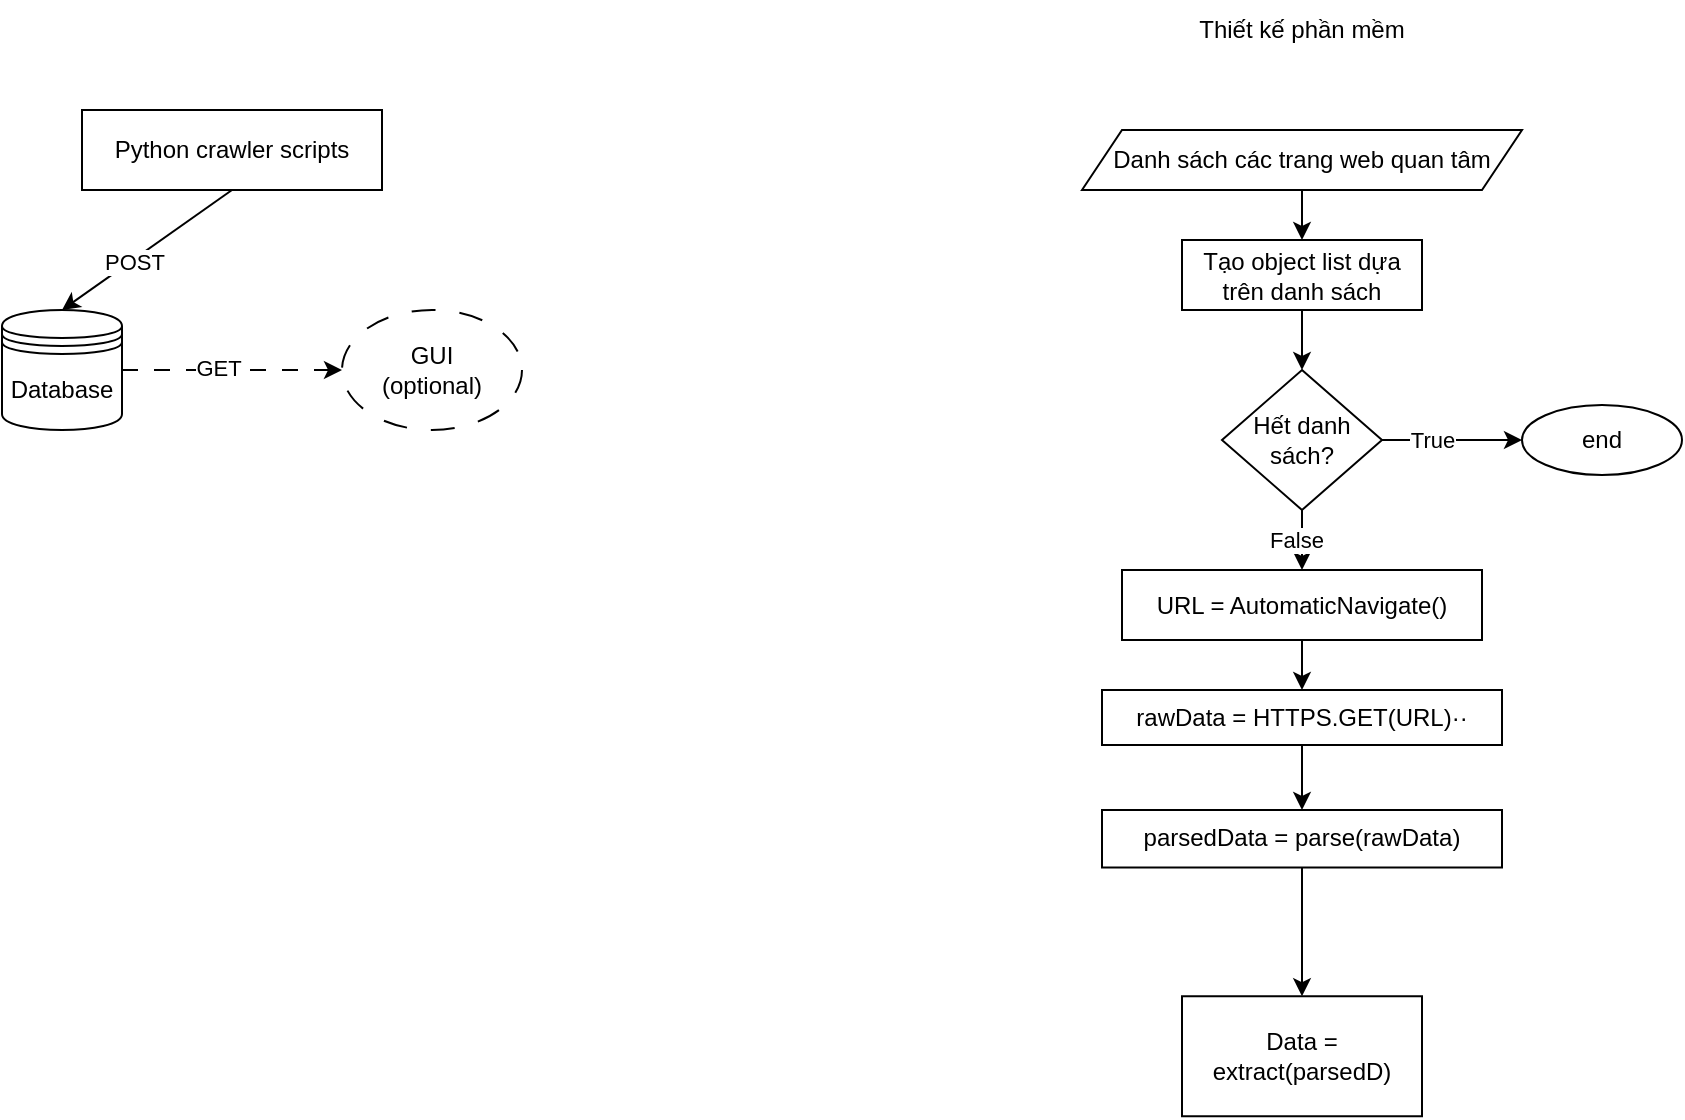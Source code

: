 <mxfile version="22.1.0" type="onedrive">
  <diagram name="Trang-1" id="5WV4MQQxeIl1H3Orz1zv">
    <mxGraphModel grid="0" page="1" gridSize="10" guides="1" tooltips="1" connect="1" arrows="1" fold="1" pageScale="1" pageWidth="827" pageHeight="1169" math="0" shadow="0">
      <root>
        <mxCell id="0" />
        <mxCell id="1" parent="0" />
        <mxCell id="jqXzLlkBRZnGJUWsGh61-8" style="edgeStyle=orthogonalEdgeStyle;rounded=0;orthogonalLoop=1;jettySize=auto;html=1;entryX=0;entryY=0.5;entryDx=0;entryDy=0;dashed=1;dashPattern=8 8;" edge="1" parent="1" source="jqXzLlkBRZnGJUWsGh61-2" target="jqXzLlkBRZnGJUWsGh61-4">
          <mxGeometry relative="1" as="geometry" />
        </mxCell>
        <mxCell id="jqXzLlkBRZnGJUWsGh61-9" value="GET" style="edgeLabel;html=1;align=center;verticalAlign=middle;resizable=0;points=[];" connectable="0" vertex="1" parent="jqXzLlkBRZnGJUWsGh61-8">
          <mxGeometry x="-0.138" y="1" relative="1" as="geometry">
            <mxPoint as="offset" />
          </mxGeometry>
        </mxCell>
        <mxCell id="jqXzLlkBRZnGJUWsGh61-2" value="Database" style="shape=datastore;whiteSpace=wrap;html=1;" vertex="1" parent="1">
          <mxGeometry x="180" y="210" width="60" height="60" as="geometry" />
        </mxCell>
        <mxCell id="jqXzLlkBRZnGJUWsGh61-3" value="Python crawler scripts" style="rounded=0;whiteSpace=wrap;html=1;" vertex="1" parent="1">
          <mxGeometry x="220" y="110" width="150" height="40" as="geometry" />
        </mxCell>
        <mxCell id="jqXzLlkBRZnGJUWsGh61-4" value="GUI&lt;br&gt;(optional)" style="ellipse;whiteSpace=wrap;html=1;dashed=1;dashPattern=12 12;" vertex="1" parent="1">
          <mxGeometry x="350" y="210" width="90" height="60" as="geometry" />
        </mxCell>
        <mxCell id="jqXzLlkBRZnGJUWsGh61-6" value="" style="endArrow=classic;html=1;rounded=0;entryX=0.5;entryY=0;entryDx=0;entryDy=0;exitX=0.5;exitY=1;exitDx=0;exitDy=0;" edge="1" parent="1" source="jqXzLlkBRZnGJUWsGh61-3" target="jqXzLlkBRZnGJUWsGh61-2">
          <mxGeometry width="50" height="50" relative="1" as="geometry">
            <mxPoint x="410" y="210" as="sourcePoint" />
            <mxPoint x="460" y="160" as="targetPoint" />
          </mxGeometry>
        </mxCell>
        <mxCell id="jqXzLlkBRZnGJUWsGh61-7" value="POST" style="edgeLabel;html=1;align=center;verticalAlign=middle;resizable=0;points=[];" connectable="0" vertex="1" parent="jqXzLlkBRZnGJUWsGh61-6">
          <mxGeometry x="0.162" y="1" relative="1" as="geometry">
            <mxPoint as="offset" />
          </mxGeometry>
        </mxCell>
        <mxCell id="jqXzLlkBRZnGJUWsGh61-10" value="Thiết kế phần mềm" style="text;html=1;strokeColor=none;fillColor=none;align=center;verticalAlign=middle;whiteSpace=wrap;rounded=0;" vertex="1" parent="1">
          <mxGeometry x="770" y="55" width="120" height="30" as="geometry" />
        </mxCell>
        <mxCell id="jqXzLlkBRZnGJUWsGh61-13" value="" style="edgeStyle=orthogonalEdgeStyle;rounded=0;orthogonalLoop=1;jettySize=auto;html=1;" edge="1" parent="1" source="jqXzLlkBRZnGJUWsGh61-11" target="jqXzLlkBRZnGJUWsGh61-12">
          <mxGeometry relative="1" as="geometry" />
        </mxCell>
        <mxCell id="jqXzLlkBRZnGJUWsGh61-11" value="Danh sách các trang web quan tâm" style="shape=parallelogram;perimeter=parallelogramPerimeter;whiteSpace=wrap;html=1;fixedSize=1;" vertex="1" parent="1">
          <mxGeometry x="720" y="120" width="220" height="30" as="geometry" />
        </mxCell>
        <mxCell id="jqXzLlkBRZnGJUWsGh61-15" value="" style="edgeStyle=orthogonalEdgeStyle;rounded=0;orthogonalLoop=1;jettySize=auto;html=1;" edge="1" parent="1" source="jqXzLlkBRZnGJUWsGh61-12" target="jqXzLlkBRZnGJUWsGh61-14">
          <mxGeometry relative="1" as="geometry" />
        </mxCell>
        <mxCell id="jqXzLlkBRZnGJUWsGh61-12" value="Tạo object list dựa trên danh sách" style="whiteSpace=wrap;html=1;" vertex="1" parent="1">
          <mxGeometry x="770" y="175" width="120" height="35" as="geometry" />
        </mxCell>
        <mxCell id="jqXzLlkBRZnGJUWsGh61-17" value="" style="edgeStyle=orthogonalEdgeStyle;rounded=0;orthogonalLoop=1;jettySize=auto;html=1;" edge="1" parent="1" source="jqXzLlkBRZnGJUWsGh61-14" target="jqXzLlkBRZnGJUWsGh61-16">
          <mxGeometry relative="1" as="geometry" />
        </mxCell>
        <mxCell id="jqXzLlkBRZnGJUWsGh61-21" value="False" style="edgeLabel;html=1;align=center;verticalAlign=middle;resizable=0;points=[];" connectable="0" vertex="1" parent="jqXzLlkBRZnGJUWsGh61-17">
          <mxGeometry x="-0.393" y="-3" relative="1" as="geometry">
            <mxPoint as="offset" />
          </mxGeometry>
        </mxCell>
        <mxCell id="jqXzLlkBRZnGJUWsGh61-19" value="" style="edgeStyle=orthogonalEdgeStyle;rounded=0;orthogonalLoop=1;jettySize=auto;html=1;" edge="1" parent="1" source="jqXzLlkBRZnGJUWsGh61-14" target="jqXzLlkBRZnGJUWsGh61-18">
          <mxGeometry relative="1" as="geometry" />
        </mxCell>
        <mxCell id="jqXzLlkBRZnGJUWsGh61-20" value="True" style="edgeLabel;html=1;align=center;verticalAlign=middle;resizable=0;points=[];" connectable="0" vertex="1" parent="jqXzLlkBRZnGJUWsGh61-19">
          <mxGeometry x="-0.279" relative="1" as="geometry">
            <mxPoint as="offset" />
          </mxGeometry>
        </mxCell>
        <mxCell id="jqXzLlkBRZnGJUWsGh61-14" value="Hết danh sách?" style="rhombus;whiteSpace=wrap;html=1;" vertex="1" parent="1">
          <mxGeometry x="790" y="240" width="80" height="70" as="geometry" />
        </mxCell>
        <mxCell id="jqXzLlkBRZnGJUWsGh61-23" value="" style="edgeStyle=orthogonalEdgeStyle;rounded=0;orthogonalLoop=1;jettySize=auto;html=1;" edge="1" parent="1" source="jqXzLlkBRZnGJUWsGh61-16" target="jqXzLlkBRZnGJUWsGh61-22">
          <mxGeometry relative="1" as="geometry" />
        </mxCell>
        <mxCell id="jqXzLlkBRZnGJUWsGh61-16" value="URL = AutomaticNavigate()" style="whiteSpace=wrap;html=1;" vertex="1" parent="1">
          <mxGeometry x="740" y="340" width="180" height="35" as="geometry" />
        </mxCell>
        <mxCell id="jqXzLlkBRZnGJUWsGh61-18" value="end" style="ellipse;whiteSpace=wrap;html=1;" vertex="1" parent="1">
          <mxGeometry x="940" y="257.5" width="80" height="35" as="geometry" />
        </mxCell>
        <mxCell id="jqXzLlkBRZnGJUWsGh61-25" value="" style="edgeStyle=orthogonalEdgeStyle;rounded=0;orthogonalLoop=1;jettySize=auto;html=1;" edge="1" parent="1" source="jqXzLlkBRZnGJUWsGh61-22" target="jqXzLlkBRZnGJUWsGh61-24">
          <mxGeometry relative="1" as="geometry" />
        </mxCell>
        <mxCell id="jqXzLlkBRZnGJUWsGh61-22" value="rawData = HTTPS.GET(URL)··" style="whiteSpace=wrap;html=1;" vertex="1" parent="1">
          <mxGeometry x="730" y="400" width="200" height="27.5" as="geometry" />
        </mxCell>
        <mxCell id="jqXzLlkBRZnGJUWsGh61-27" value="" style="edgeStyle=orthogonalEdgeStyle;rounded=0;orthogonalLoop=1;jettySize=auto;html=1;" edge="1" parent="1" source="jqXzLlkBRZnGJUWsGh61-24" target="jqXzLlkBRZnGJUWsGh61-26">
          <mxGeometry relative="1" as="geometry" />
        </mxCell>
        <mxCell id="jqXzLlkBRZnGJUWsGh61-24" value="parsedData = parse(rawData)" style="whiteSpace=wrap;html=1;" vertex="1" parent="1">
          <mxGeometry x="730" y="460" width="200" height="28.75" as="geometry" />
        </mxCell>
        <mxCell id="jqXzLlkBRZnGJUWsGh61-26" value="Data = extract(parsedD)" style="whiteSpace=wrap;html=1;" vertex="1" parent="1">
          <mxGeometry x="770" y="553.125" width="120" height="60" as="geometry" />
        </mxCell>
      </root>
    </mxGraphModel>
  </diagram>
</mxfile>
